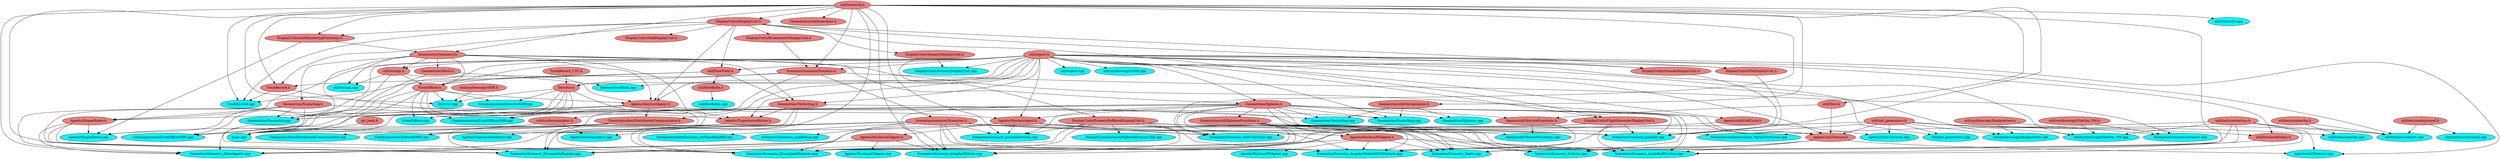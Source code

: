 digraph G {
"util/strings.h" [label="util/strings.h", fillcolor=lightcoral, style=filled, shape=oval];
"Agents/AbstractAgent.h" [label="Agents/AbstractAgent.h", fillcolor=lightcoral, style=filled, shape=oval];
"DisplayUnits/DisplayUnit.h" [label="DisplayUnits/DisplayUnit.h", fillcolor=lightcoral, style=filled, shape=oval];
"Geometries/Geometry.h" [label="Geometries/Geometry.h", fillcolor=lightcoral, style=filled, shape=oval];
"FrontOfficer.h" [label="FrontOfficer.h", fillcolor=lightcoral, style=filled, shape=oval];
"util/report.h" [label="util/report.h", fillcolor=lightcoral, style=filled, shape=oval];
"util/Vector3d.h" [label="util/Vector3d.h", fillcolor=lightcoral, style=filled, shape=oval];
"DisplayUnits/util/RenderingFunctions.h" [label="DisplayUnits/util/RenderingFunctions.h", fillcolor=lightcoral, style=filled, shape=oval];
"Scenarios/common/Scenario.h" [label="Scenarios/common/Scenario.h", fillcolor=lightcoral, style=filled, shape=oval];
"DisplayUnits/BroadcasterDisplayUnit.h" [label="DisplayUnits/BroadcasterDisplayUnit.h", fillcolor=lightcoral, style=filled, shape=oval];
"Agents/Nucleus4SAgent.h" [label="Agents/Nucleus4SAgent.h", fillcolor=lightcoral, style=filled, shape=oval];
"Agents/Nucleus4SAgent.cpp" [label="Agents/Nucleus4SAgent.cpp", fillcolor=cyan, style=filled, shape=oval];
"Agents/NucleusAgent.h" [label="Agents/NucleusAgent.h", fillcolor=lightcoral, style=filled, shape=oval];
"Geometries/Spheres.h" [label="Geometries/Spheres.h", fillcolor=lightcoral, style=filled, shape=oval];
"util/surfacesamplers.h" [label="util/surfacesamplers.h", fillcolor=lightcoral, style=filled, shape=oval];
"Agents/NucleusAgent.cpp" [label="Agents/NucleusAgent.cpp", fillcolor=cyan, style=filled, shape=oval];
"Agents/NucleusNSAgent.h" [label="Agents/NucleusNSAgent.h", fillcolor=lightcoral, style=filled, shape=oval];
"Agents/NucleusNSAgent.cpp" [label="Agents/NucleusNSAgent.cpp", fillcolor=cyan, style=filled, shape=oval];
"Geometries/util/SpheresFunctions.h" [label="Geometries/util/SpheresFunctions.h", fillcolor=lightcoral, style=filled, shape=oval];
"Agents/ShapeHinter.cpp" [label="Agents/ShapeHinter.cpp", fillcolor=cyan, style=filled, shape=oval];
"Agents/ShapeHinter.h" [label="Agents/ShapeHinter.h", fillcolor=lightcoral, style=filled, shape=oval];
"Geometries/ScalarImg.h" [label="Geometries/ScalarImg.h", fillcolor=lightcoral, style=filled, shape=oval];
"Agents/TrajectoriesHinter.h" [label="Agents/TrajectoriesHinter.h", fillcolor=lightcoral, style=filled, shape=oval];
"Agents/TrajectoriesHinter.cpp" [label="Agents/TrajectoriesHinter.cpp", fillcolor=cyan, style=filled, shape=oval];
"Geometries/VectorImg.h" [label="Geometries/VectorImg.h", fillcolor=lightcoral, style=filled, shape=oval];
"TrackRecord.h" [label="TrackRecord.h", fillcolor=lightcoral, style=filled, shape=oval];
"util/FlowField.h" [label="util/FlowField.h", fillcolor=lightcoral, style=filled, shape=oval];
"util/rnd_generators.h" [label="util/rnd_generators.h", fillcolor=lightcoral, style=filled, shape=oval];
"Agents/util/CellCycle.cpp" [label="Agents/util/CellCycle.cpp", fillcolor=cyan, style=filled, shape=oval];
"Agents/util/CellCycle.h" [label="Agents/util/CellCycle.h", fillcolor=lightcoral, style=filled, shape=oval];
"Agents/util/Texture.cpp" [label="Agents/util/Texture.cpp", fillcolor=cyan, style=filled, shape=oval];
"Agents/util/Texture.h" [label="Agents/util/Texture.h", fillcolor=lightcoral, style=filled, shape=oval];
"util/texture/texture.h" [label="util/texture/texture.h", fillcolor=lightcoral, style=filled, shape=oval];
"util/Dots.h" [label="util/Dots.h", fillcolor=lightcoral, style=filled, shape=oval];
"Agents/util/TextureFunctions.cpp" [label="Agents/util/TextureFunctions.cpp", fillcolor=cyan, style=filled, shape=oval];
"Agents/util/TextureFunctions.h" [label="Agents/util/TextureFunctions.h", fillcolor=lightcoral, style=filled, shape=oval];
"Communication/DirectorMPI.cpp" [label="Communication/DirectorMPI.cpp", fillcolor=cyan, style=filled, shape=oval];
"Communication/DistributedCommunicator.h" [label="Communication/DistributedCommunicator.h", fillcolor=lightcoral, style=filled, shape=oval];
"Director.h" [label="Director.h", fillcolor=lightcoral, style=filled, shape=oval];
"TrackRecord_CTC.h" [label="TrackRecord_CTC.h", fillcolor=lightcoral, style=filled, shape=oval];
"Communication/DirectorSMP.cpp" [label="Communication/DirectorSMP.cpp", fillcolor=cyan, style=filled, shape=oval];
"Communication/DistributedCommunicator.cpp" [label="Communication/DistributedCommunicator.cpp", fillcolor=cyan, style=filled, shape=oval];
"Communication/FrontOfficerMPI.cpp" [label="Communication/FrontOfficerMPI.cpp", fillcolor=cyan, style=filled, shape=oval];
"Communication/FrontOfficerSMP.cpp" [label="Communication/FrontOfficerSMP.cpp", fillcolor=cyan, style=filled, shape=oval];
"Director.cpp" [label="Director.cpp", fillcolor=cyan, style=filled, shape=oval];
"util/synthoscopy/SNR.h" [label="util/synthoscopy/SNR.h", fillcolor=lightcoral, style=filled, shape=oval];
"DisplayUnits/ConsoleDisplayUnit.h" [label="DisplayUnits/ConsoleDisplayUnit.h", fillcolor=lightcoral, style=filled, shape=oval];
"DisplayUnits/FileDisplayUnit.h" [label="DisplayUnits/FileDisplayUnit.h", fillcolor=lightcoral, style=filled, shape=oval];
"DisplayUnits/FlightRecorderDisplayUnit.h" [label="DisplayUnits/FlightRecorderDisplayUnit.h", fillcolor=lightcoral, style=filled, shape=oval];
"DisplayUnits/SceneryBufferedDisplayUnit.h" [label="DisplayUnits/SceneryBufferedDisplayUnit.h", fillcolor=lightcoral, style=filled, shape=oval];
"DisplayUnits/SceneryBufferedDisplayUnit.cpp" [label="DisplayUnits/SceneryBufferedDisplayUnit.cpp", fillcolor=cyan, style=filled, shape=oval];
"DisplayUnits/SceneryDisplayUnit.h" [label="DisplayUnits/SceneryDisplayUnit.h", fillcolor=lightcoral, style=filled, shape=oval];
"DisplayUnits/SceneryDisplayUnit.cpp" [label="DisplayUnits/SceneryDisplayUnit.cpp", fillcolor=cyan, style=filled, shape=oval];
"DisplayUnits/VoidDisplayUnit.h" [label="DisplayUnits/VoidDisplayUnit.h", fillcolor=lightcoral, style=filled, shape=oval];
"FrontOfficer.cpp" [label="FrontOfficer.cpp", fillcolor=cyan, style=filled, shape=oval];
"Geometries/Geometry.cpp" [label="Geometries/Geometry.cpp", fillcolor=cyan, style=filled, shape=oval];
"Geometries/Mesh.h" [label="Geometries/Mesh.h", fillcolor=lightcoral, style=filled, shape=oval];
"Geometries/Mesh.cpp" [label="Geometries/Mesh.cpp", fillcolor=cyan, style=filled, shape=oval];
"Geometries/ScalarImg.cpp" [label="Geometries/ScalarImg.cpp", fillcolor=cyan, style=filled, shape=oval];
"Geometries/util/Serialization.h" [label="Geometries/util/Serialization.h", fillcolor=lightcoral, style=filled, shape=oval];
"Geometries/Spheres.cpp" [label="Geometries/Spheres.cpp", fillcolor=cyan, style=filled, shape=oval];
"Geometries/util/InnerAxes.h" [label="Geometries/util/InnerAxes.h", fillcolor=lightcoral, style=filled, shape=oval];
"Geometries/VectorImg.cpp" [label="Geometries/VectorImg.cpp", fillcolor=cyan, style=filled, shape=oval];
"main.cpp" [label="main.cpp", fillcolor=cyan, style=filled, shape=oval];
"git_hash.h" [label="git_hash.h", fillcolor=lightcoral, style=filled, shape=oval];
"Scenarios/common/Scenarios.h" [label="Scenarios/common/Scenarios.h", fillcolor=lightcoral, style=filled, shape=oval];
"Scenarios/common/Scenario.cpp" [label="Scenarios/common/Scenario.cpp", fillcolor=cyan, style=filled, shape=oval];
"util/synthoscopy/FiloGen_VM.h" [label="util/synthoscopy/FiloGen_VM.h", fillcolor=lightcoral, style=filled, shape=oval];
"util/synthoscopy/finalpreview.h" [label="util/synthoscopy/finalpreview.h", fillcolor=lightcoral, style=filled, shape=oval];
"Scenarios/Scenario_AFewAgents.cpp" [label="Scenarios/Scenario_AFewAgents.cpp", fillcolor=cyan, style=filled, shape=oval];
"Scenarios/Scenario_dragAndRotate.cpp" [label="Scenarios/Scenario_dragAndRotate.cpp", fillcolor=cyan, style=filled, shape=oval];
"Scenarios/Scenario_dragAndRotateWithTexture.cpp" [label="Scenarios/Scenario_dragAndRotateWithTexture.cpp", fillcolor=cyan, style=filled, shape=oval];
"Scenarios/Scenario_DrosophilaRandom.cpp" [label="Scenarios/Scenario_DrosophilaRandom.cpp", fillcolor=cyan, style=filled, shape=oval];
"Scenarios/Scenario_DrosophilaRegular.cpp" [label="Scenarios/Scenario_DrosophilaRegular.cpp", fillcolor=cyan, style=filled, shape=oval];
"Scenarios/Scenario_modelledDivision.cpp" [label="Scenarios/Scenario_modelledDivision.cpp", fillcolor=cyan, style=filled, shape=oval];
"util/DivisionModels.h" [label="util/DivisionModels.h", fillcolor=lightcoral, style=filled, shape=oval];
"Scenarios/Scenario_mpiDebug.cpp" [label="Scenarios/Scenario_mpiDebug.cpp", fillcolor=cyan, style=filled, shape=oval];
"Scenarios/Scenario_parallel.cpp" [label="Scenarios/Scenario_parallel.cpp", fillcolor=cyan, style=filled, shape=oval];
"Scenarios/Scenario_pseudoDivision.cpp" [label="Scenarios/Scenario_pseudoDivision.cpp", fillcolor=cyan, style=filled, shape=oval];
"Scenarios/Scenario_Tetris.cpp" [label="Scenarios/Scenario_Tetris.cpp", fillcolor=cyan, style=filled, shape=oval];
"Scenarios/Scenario_Texture.cpp" [label="Scenarios/Scenario_Texture.cpp", fillcolor=cyan, style=filled, shape=oval];
"Scenarios/Scenario_withCellCycle.cpp" [label="Scenarios/Scenario_withCellCycle.cpp", fillcolor=cyan, style=filled, shape=oval];
"Scenarios/utilityScenario_doPhaseIIandIII.cpp" [label="Scenarios/utilityScenario_doPhaseIIandIII.cpp", fillcolor=cyan, style=filled, shape=oval];
"Scenarios/utilityScenario_PerlinShowCase.cpp" [label="Scenarios/utilityScenario_PerlinShowCase.cpp", fillcolor=cyan, style=filled, shape=oval];
"TrackRecord.cpp" [label="TrackRecord.cpp", fillcolor=cyan, style=filled, shape=oval];
"util/flowfields.h" [label="util/flowfields.h", fillcolor=lightcoral, style=filled, shape=oval];
"util/flowfields.cpp" [label="util/flowfields.cpp", fillcolor=cyan, style=filled, shape=oval];
"util/report.cpp" [label="util/report.cpp", fillcolor=cyan, style=filled, shape=oval];
"util/rnd_generators.cpp" [label="util/rnd_generators.cpp", fillcolor=cyan, style=filled, shape=oval];
"util/strings.cpp" [label="util/strings.cpp", fillcolor=cyan, style=filled, shape=oval];
"util/synthoscopy/FiloGen_VM.cpp" [label="util/synthoscopy/FiloGen_VM.cpp", fillcolor=cyan, style=filled, shape=oval];
"util/synthoscopy/finalpreview.cpp" [label="util/synthoscopy/finalpreview.cpp", fillcolor=cyan, style=filled, shape=oval];
"util/synthoscopy/SNR.cpp" [label="util/synthoscopy/SNR.cpp", fillcolor=cyan, style=filled, shape=oval];
"util/texture/myround.h" [label="util/texture/myround.h", fillcolor=lightcoral, style=filled, shape=oval];
"util/texture/myround.cpp" [label="util/texture/myround.cpp", fillcolor=cyan, style=filled, shape=oval];
"util/texture/perlin.cpp" [label="util/texture/perlin.cpp", fillcolor=cyan, style=filled, shape=oval];
"util/texture/perlin.h" [label="util/texture/perlin.h", fillcolor=lightcoral, style=filled, shape=oval];
"util/texture/texture.cpp" [label="util/texture/texture.cpp", fillcolor=cyan, style=filled, shape=oval];
"util/Vector3d.cpp" [label="util/Vector3d.cpp", fillcolor=cyan, style=filled, shape=oval];
"util/strings.h" -> "FrontOfficer.h";
"util/strings.h" -> "util/strings.cpp";
"util/strings.h" -> "Agents/AbstractAgent.h";
"util/strings.h" -> "Communication/FrontOfficerMPI.cpp";
"Agents/AbstractAgent.h" -> "Communication/FrontOfficerMPI.cpp";
"Agents/AbstractAgent.h" -> "Agents/TrajectoriesHinter.h";
"Agents/AbstractAgent.h" -> "Communication/FrontOfficerSMP.cpp";
"Agents/AbstractAgent.h" -> "FrontOfficer.cpp";
"Agents/AbstractAgent.h" -> "Agents/ShapeHinter.h";
"Agents/AbstractAgent.h" -> "Agents/NucleusAgent.h";
"Agents/AbstractAgent.h" -> "Scenarios/Scenario_parallel.cpp";
"Agents/AbstractAgent.h" -> "Communication/DistributedCommunicator.h";
"DisplayUnits/DisplayUnit.h" -> "DisplayUnits/FlightRecorderDisplayUnit.h";
"DisplayUnits/DisplayUnit.h" -> "DisplayUnits/BroadcasterDisplayUnit.h";
"DisplayUnits/DisplayUnit.h" -> "DisplayUnits/util/RenderingFunctions.h";
"DisplayUnits/DisplayUnit.h" -> "util/FlowField.h";
"DisplayUnits/DisplayUnit.h" -> "TrackRecord.h";
"DisplayUnits/DisplayUnit.h" -> "Agents/AbstractAgent.h";
"DisplayUnits/DisplayUnit.h" -> "DisplayUnits/SceneryDisplayUnit.h";
"DisplayUnits/DisplayUnit.h" -> "DisplayUnits/ConsoleDisplayUnit.h";
"DisplayUnits/DisplayUnit.h" -> "TrackRecord.cpp";
"DisplayUnits/DisplayUnit.h" -> "DisplayUnits/FileDisplayUnit.h";
"DisplayUnits/DisplayUnit.h" -> "DisplayUnits/VoidDisplayUnit.h";
"Geometries/Geometry.h" -> "util/strings.h";
"Geometries/Geometry.h" -> "Agents/util/Texture.h";
"Geometries/Geometry.h" -> "util/surfacesamplers.h";
"Geometries/Geometry.h" -> "Agents/AbstractAgent.h";
"Geometries/Geometry.h" -> "Geometries/Mesh.h";
"Geometries/Geometry.h" -> "Geometries/VectorImg.h";
"Geometries/Geometry.h" -> "Geometries/ScalarImg.h";
"Geometries/Geometry.h" -> "FrontOfficer.h";
"Geometries/Geometry.h" -> "Geometries/Spheres.h";
"Geometries/Geometry.h" -> "util/strings.cpp";
"Geometries/Geometry.h" -> "Geometries/Geometry.cpp";
"FrontOfficer.h" -> "Communication/FrontOfficerMPI.cpp";
"FrontOfficer.h" -> "Communication/DirectorSMP.cpp";
"FrontOfficer.h" -> "Communication/FrontOfficerSMP.cpp";
"FrontOfficer.h" -> "main.cpp";
"FrontOfficer.h" -> "Agents/AbstractAgent.h";
"FrontOfficer.h" -> "FrontOfficer.cpp";
"FrontOfficer.h" -> "Director.cpp";
"FrontOfficer.h" -> "Communication/DirectorMPI.cpp";
"util/report.h" -> "util/FlowField.h";
"util/report.h" -> "Agents/util/CellCycle.h";
"util/report.h" -> "Agents/AbstractAgent.h";
"util/report.h" -> "util/synthoscopy/finalpreview.cpp";
"util/report.h" -> "DisplayUnits/ConsoleDisplayUnit.h";
"util/report.h" -> "util/DivisionModels.h";
"util/report.h" -> "DisplayUnits/FileDisplayUnit.h";
"util/report.h" -> "Director.h";
"util/report.h" -> "Agents/TrajectoriesHinter.h";
"util/report.h" -> "FrontOfficer.h";
"util/report.h" -> "util/report.cpp";
"util/report.h" -> "DisplayUnits/FlightRecorderDisplayUnit.h";
"util/report.h" -> "Geometries/VectorImg.h";
"util/report.h" -> "DisplayUnits/SceneryDisplayUnit.cpp";
"util/report.h" -> "Agents/ShapeHinter.h";
"util/report.h" -> "util/synthoscopy/FiloGen_VM.cpp";
"util/report.h" -> "Geometries/Spheres.h";
"util/report.h" -> "Geometries/Geometry.cpp";
"util/report.h" -> "util/strings.h";
"util/report.h" -> "Geometries/ScalarImg.cpp";
"util/report.h" -> "util/synthoscopy/SNR.cpp";
"util/report.h" -> "Agents/util/Texture.h";
"util/report.h" -> "Agents/ShapeHinter.cpp";
"util/report.h" -> "Agents/util/Texture.cpp";
"util/report.h" -> "util/rnd_generators.cpp";
"util/report.h" -> "Agents/NucleusAgent.h";
"util/report.h" -> "Scenarios/common/Scenario.h";
"util/report.h" -> "util/texture/texture.cpp";
"util/report.h" -> "Communication/DistributedCommunicator.h";
"util/report.h" -> "Geometries/Mesh.cpp";
"util/Vector3d.h" -> "TrackRecord.h";
"util/Vector3d.h" -> "Scenarios/Scenario_DrosophilaRandom.cpp";
"util/Vector3d.h" -> "Director.cpp";
"util/Vector3d.h" -> "Scenarios/Scenario_withCellCycle.cpp";
"util/Vector3d.h" -> "Scenarios/Scenario_Texture.cpp";
"util/Vector3d.h" -> "Geometries/util/InnerAxes.h";
"util/Vector3d.h" -> "DisplayUnits/DisplayUnit.h";
"util/Vector3d.h" -> "DisplayUnits/util/RenderingFunctions.h";
"util/Vector3d.h" -> "util/Vector3d.cpp";
"util/Vector3d.h" -> "TrackRecord.cpp";
"util/Vector3d.h" -> "Scenarios/Scenario_AFewAgents.cpp";
"util/Vector3d.h" -> "Scenarios/Scenario_DrosophilaRegular.cpp";
"util/Vector3d.h" -> "Scenarios/Scenario_parallel.cpp";
"util/Vector3d.h" -> "Scenarios/Scenario_pseudoDivision.cpp";
"util/Vector3d.h" -> "util/Dots.h";
"util/Vector3d.h" -> "Geometries/Geometry.h";
"util/Vector3d.h" -> "Geometries/util/Serialization.h";
"util/Vector3d.h" -> "Scenarios/common/Scenario.h";
"util/Vector3d.h" -> "Scenarios/Scenario_dragAndRotate.cpp";
"DisplayUnits/util/RenderingFunctions.h" -> "Geometries/Geometry.h";
"DisplayUnits/util/RenderingFunctions.h" -> "Agents/ShapeHinter.cpp";
"Scenarios/common/Scenario.h" -> "main.cpp";
"Scenarios/common/Scenario.h" -> "Scenarios/common/Scenarios.h";
"Scenarios/common/Scenario.h" -> "FrontOfficer.h";
"Scenarios/common/Scenario.h" -> "Scenarios/common/Scenario.cpp";
"Scenarios/common/Scenario.h" -> "Director.h";
"DisplayUnits/BroadcasterDisplayUnit.h" -> "Scenarios/common/Scenario.h";
"Agents/Nucleus4SAgent.h" -> "Scenarios/Scenario_AFewAgents.cpp";
"Agents/Nucleus4SAgent.h" -> "Scenarios/Scenario_dragAndRotate.cpp";
"Agents/Nucleus4SAgent.h" -> "Scenarios/Scenario_DrosophilaRegular.cpp";
"Agents/Nucleus4SAgent.h" -> "Agents/Nucleus4SAgent.cpp";
"Agents/NucleusAgent.h" -> "Agents/NucleusAgent.cpp";
"Agents/NucleusAgent.h" -> "Scenarios/Scenario_pseudoDivision.cpp";
"Agents/NucleusAgent.h" -> "Agents/Nucleus4SAgent.h";
"Agents/NucleusAgent.h" -> "Agents/NucleusNSAgent.h";
"Agents/NucleusAgent.h" -> "Scenarios/Scenario_withCellCycle.cpp";
"Agents/NucleusAgent.h" -> "Scenarios/Scenario_Texture.cpp";
"Geometries/Spheres.h" -> "Scenarios/Scenario_modelledDivision.cpp";
"Geometries/Spheres.h" -> "Geometries/ScalarImg.cpp";
"Geometries/Spheres.h" -> "Geometries/Geometry.cpp";
"Geometries/Spheres.h" -> "Geometries/util/SpheresFunctions.h";
"Geometries/Spheres.h" -> "Scenarios/Scenario_pseudoDivision.cpp";
"Geometries/Spheres.h" -> "Scenarios/Scenario_Tetris.cpp";
"Geometries/Spheres.h" -> "Agents/util/Texture.h";
"Geometries/Spheres.h" -> "Scenarios/Scenario_Texture.cpp";
"Geometries/Spheres.h" -> "Scenarios/Scenario_dragAndRotateWithTexture.cpp";
"Geometries/Spheres.h" -> "Geometries/VectorImg.cpp";
"Geometries/Spheres.h" -> "Agents/util/TextureFunctions.cpp";
"Geometries/Spheres.h" -> "Scenarios/Scenario_withCellCycle.cpp";
"Geometries/Spheres.h" -> "Agents/NucleusAgent.h";
"Geometries/Spheres.h" -> "Geometries/Spheres.cpp";
"Geometries/Spheres.h" -> "Scenarios/Scenario_AFewAgents.cpp";
"Geometries/Spheres.h" -> "Scenarios/Scenario_parallel.cpp";
"Geometries/Spheres.h" -> "Scenarios/Scenario_dragAndRotate.cpp";
"Geometries/Spheres.h" -> "Agents/util/TextureFunctions.h";
"util/surfacesamplers.h" -> "Agents/NucleusAgent.cpp";
"util/surfacesamplers.h" -> "Agents/ShapeHinter.cpp";
"Agents/NucleusNSAgent.h" -> "Agents/NucleusNSAgent.cpp";
"Agents/NucleusNSAgent.h" -> "Scenarios/Scenario_modelledDivision.cpp";
"Agents/NucleusNSAgent.h" -> "Scenarios/Scenario_Tetris.cpp";
"Agents/NucleusNSAgent.h" -> "Scenarios/Scenario_dragAndRotateWithTexture.cpp";
"Agents/NucleusNSAgent.h" -> "Scenarios/Scenario_DrosophilaRandom.cpp";
"Geometries/util/SpheresFunctions.h" -> "Scenarios/Scenario_modelledDivision.cpp";
"Geometries/util/SpheresFunctions.h" -> "Scenarios/Scenario_Tetris.cpp";
"Geometries/util/SpheresFunctions.h" -> "Agents/util/Texture.h";
"Geometries/util/SpheresFunctions.h" -> "Scenarios/Scenario_DrosophilaRegular.cpp";
"Geometries/util/SpheresFunctions.h" -> "Scenarios/Scenario_dragAndRotateWithTexture.cpp";
"Geometries/util/SpheresFunctions.h" -> "Scenarios/Scenario_DrosophilaRandom.cpp";
"Geometries/util/SpheresFunctions.h" -> "Agents/NucleusNSAgent.h";
"Agents/ShapeHinter.h" -> "Scenarios/Scenario_DrosophilaRandom.cpp";
"Agents/ShapeHinter.h" -> "Scenarios/Scenario_AFewAgents.cpp";
"Agents/ShapeHinter.h" -> "Scenarios/Scenario_DrosophilaRegular.cpp";
"Agents/ShapeHinter.h" -> "Agents/ShapeHinter.cpp";
"Geometries/ScalarImg.h" -> "Geometries/ScalarImg.cpp";
"Geometries/ScalarImg.h" -> "Scenarios/Scenario_DrosophilaRegular.cpp";
"Geometries/ScalarImg.h" -> "Scenarios/Scenario_DrosophilaRandom.cpp";
"Geometries/ScalarImg.h" -> "Agents/ShapeHinter.h";
"Geometries/ScalarImg.h" -> "Scenarios/Scenario_AFewAgents.cpp";
"Geometries/ScalarImg.h" -> "Geometries/Geometry.cpp";
"Agents/TrajectoriesHinter.h" -> "Scenarios/Scenario_DrosophilaRandom.cpp";
"Agents/TrajectoriesHinter.h" -> "Scenarios/Scenario_DrosophilaRegular.cpp";
"Agents/TrajectoriesHinter.h" -> "Agents/TrajectoriesHinter.cpp";
"Geometries/VectorImg.h" -> "Agents/TrajectoriesHinter.h";
"Geometries/VectorImg.h" -> "Scenarios/Scenario_DrosophilaRegular.cpp";
"Geometries/VectorImg.h" -> "Scenarios/Scenario_DrosophilaRandom.cpp";
"Geometries/VectorImg.h" -> "Geometries/VectorImg.cpp";
"Geometries/VectorImg.h" -> "Geometries/Geometry.cpp";
"TrackRecord.h" -> "Agents/TrajectoriesHinter.h";
"TrackRecord.h" -> "TrackRecord.cpp";
"util/FlowField.h" -> "Geometries/VectorImg.h";
"util/FlowField.h" -> "util/flowfields.h";
"util/FlowField.h" -> "TrackRecord.cpp";
"util/FlowField.h" -> "TrackRecord.h";
"util/rnd_generators.h" -> "util/texture/perlin.cpp";
"util/rnd_generators.h" -> "Agents/util/Texture.h";
"util/rnd_generators.h" -> "Scenarios/Scenario_DrosophilaRandom.cpp";
"util/rnd_generators.h" -> "Agents/util/CellCycle.cpp";
"util/rnd_generators.h" -> "util/synthoscopy/finalpreview.cpp";
"util/rnd_generators.h" -> "util/rnd_generators.cpp";
"util/rnd_generators.h" -> "util/synthoscopy/FiloGen_VM.cpp";
"util/rnd_generators.h" -> "util/DivisionModels.h";
"util/rnd_generators.h" -> "util/texture/texture.cpp";
"util/rnd_generators.h" -> "Scenarios/Scenario_parallel.cpp";
"Agents/util/CellCycle.h" -> "Scenarios/Scenario_withCellCycle.cpp";
"Agents/util/CellCycle.h" -> "Agents/util/CellCycle.cpp";
"Agents/util/Texture.h" -> "Scenarios/Scenario_modelledDivision.cpp";
"Agents/util/Texture.h" -> "Scenarios/Scenario_Tetris.cpp";
"Agents/util/Texture.h" -> "Scenarios/Scenario_dragAndRotateWithTexture.cpp";
"Agents/util/Texture.h" -> "Agents/util/Texture.cpp";
"Agents/util/Texture.h" -> "Scenarios/Scenario_Texture.cpp";
"util/texture/texture.h" -> "Scenarios/Scenario_modelledDivision.cpp";
"util/texture/texture.h" -> "Scenarios/Scenario_Tetris.cpp";
"util/texture/texture.h" -> "Agents/util/Texture.cpp";
"util/texture/texture.h" -> "util/synthoscopy/FiloGen_VM.cpp";
"util/texture/texture.h" -> "Scenarios/utilityScenario_PerlinShowCase.cpp";
"util/texture/texture.h" -> "util/texture/texture.cpp";
"util/texture/texture.h" -> "Scenarios/Scenario_Texture.cpp";
"util/Dots.h" -> "Agents/util/Texture.h";
"util/Dots.h" -> "Agents/util/TextureFunctions.h";
"Agents/util/TextureFunctions.h" -> "Agents/util/TextureFunctions.cpp";
"Agents/util/TextureFunctions.h" -> "Scenarios/Scenario_dragAndRotateWithTexture.cpp";
"Communication/DistributedCommunicator.h" -> "Communication/DistributedCommunicator.cpp";
"Communication/DistributedCommunicator.h" -> "Communication/DirectorMPI.cpp";
"Communication/DistributedCommunicator.h" -> "main.cpp";
"Communication/DistributedCommunicator.h" -> "Communication/FrontOfficerMPI.cpp";
"Director.h" -> "Communication/FrontOfficerMPI.cpp";
"Director.h" -> "Communication/DirectorSMP.cpp";
"Director.h" -> "Communication/FrontOfficerSMP.cpp";
"Director.h" -> "main.cpp";
"Director.h" -> "FrontOfficer.cpp";
"Director.h" -> "Director.cpp";
"Director.h" -> "Communication/DirectorMPI.cpp";
"TrackRecord_CTC.h" -> "Director.h";
"util/synthoscopy/SNR.h" -> "Director.cpp";
"DisplayUnits/ConsoleDisplayUnit.h" -> "Scenarios/Scenario_parallel.cpp";
"DisplayUnits/FileDisplayUnit.h" -> "Scenarios/Scenario_parallel.cpp";
"DisplayUnits/FlightRecorderDisplayUnit.h" -> "Scenarios/Scenario_modelledDivision.cpp";
"DisplayUnits/FlightRecorderDisplayUnit.h" -> "Scenarios/Scenario_dragAndRotateWithTexture.cpp";
"DisplayUnits/FlightRecorderDisplayUnit.h" -> "Scenarios/Scenario_DrosophilaRandom.cpp";
"DisplayUnits/FlightRecorderDisplayUnit.h" -> "Scenarios/Scenario_parallel.cpp";
"DisplayUnits/FlightRecorderDisplayUnit.h" -> "Scenarios/Scenario_dragAndRotate.cpp";
"DisplayUnits/SceneryBufferedDisplayUnit.h" -> "Scenarios/Scenario_modelledDivision.cpp";
"DisplayUnits/SceneryBufferedDisplayUnit.h" -> "Scenarios/Scenario_pseudoDivision.cpp";
"DisplayUnits/SceneryBufferedDisplayUnit.h" -> "Scenarios/Scenario_Tetris.cpp";
"DisplayUnits/SceneryBufferedDisplayUnit.h" -> "Scenarios/Scenario_Texture.cpp";
"DisplayUnits/SceneryBufferedDisplayUnit.h" -> "Scenarios/Scenario_DrosophilaRegular.cpp";
"DisplayUnits/SceneryBufferedDisplayUnit.h" -> "Scenarios/Scenario_parallel.cpp";
"DisplayUnits/SceneryBufferedDisplayUnit.h" -> "Scenarios/Scenario_dragAndRotateWithTexture.cpp";
"DisplayUnits/SceneryBufferedDisplayUnit.h" -> "Scenarios/Scenario_DrosophilaRandom.cpp";
"DisplayUnits/SceneryBufferedDisplayUnit.h" -> "Scenarios/Scenario_withCellCycle.cpp";
"DisplayUnits/SceneryBufferedDisplayUnit.h" -> "Scenarios/Scenario_AFewAgents.cpp";
"DisplayUnits/SceneryBufferedDisplayUnit.h" -> "DisplayUnits/SceneryBufferedDisplayUnit.cpp";
"DisplayUnits/SceneryBufferedDisplayUnit.h" -> "Scenarios/Scenario_dragAndRotate.cpp";
"DisplayUnits/SceneryDisplayUnit.h" -> "DisplayUnits/SceneryDisplayUnit.cpp";
"DisplayUnits/SceneryDisplayUnit.h" -> "DisplayUnits/SceneryBufferedDisplayUnit.h";
"Geometries/Mesh.h" -> "Geometries/Mesh.cpp";
"Geometries/Mesh.h" -> "Geometries/Geometry.cpp";
"Geometries/util/Serialization.h" -> "Geometries/Spheres.cpp";
"Geometries/util/Serialization.h" -> "Geometries/ScalarImg.cpp";
"Geometries/util/Serialization.h" -> "Geometries/VectorImg.cpp";
"git_hash.h" -> "main.cpp";
"Scenarios/common/Scenarios.h" -> "Scenarios/Scenario_modelledDivision.cpp";
"Scenarios/common/Scenarios.h" -> "Scenarios/Scenario_pseudoDivision.cpp";
"Scenarios/common/Scenarios.h" -> "Scenarios/Scenario_Tetris.cpp";
"Scenarios/common/Scenarios.h" -> "Scenarios/Scenario_Texture.cpp";
"Scenarios/common/Scenarios.h" -> "Scenarios/Scenario_DrosophilaRegular.cpp";
"Scenarios/common/Scenarios.h" -> "main.cpp";
"Scenarios/common/Scenarios.h" -> "Scenarios/Scenario_dragAndRotateWithTexture.cpp";
"Scenarios/common/Scenarios.h" -> "Scenarios/Scenario_DrosophilaRandom.cpp";
"Scenarios/common/Scenarios.h" -> "Scenarios/Scenario_mpiDebug.cpp";
"Scenarios/common/Scenarios.h" -> "Scenarios/utilityScenario_PerlinShowCase.cpp";
"Scenarios/common/Scenarios.h" -> "Scenarios/Scenario_withCellCycle.cpp";
"Scenarios/common/Scenarios.h" -> "Scenarios/Scenario_AFewAgents.cpp";
"Scenarios/common/Scenarios.h" -> "Scenarios/Scenario_parallel.cpp";
"Scenarios/common/Scenarios.h" -> "Scenarios/Scenario_dragAndRotate.cpp";
"Scenarios/common/Scenarios.h" -> "Scenarios/utilityScenario_doPhaseIIandIII.cpp";
"util/synthoscopy/FiloGen_VM.h" -> "Scenarios/common/Scenario.cpp";
"util/synthoscopy/FiloGen_VM.h" -> "util/synthoscopy/FiloGen_VM.cpp";
"util/synthoscopy/finalpreview.h" -> "Scenarios/common/Scenario.cpp";
"util/synthoscopy/finalpreview.h" -> "util/synthoscopy/finalpreview.cpp";
"util/DivisionModels.h" -> "Scenarios/Scenario_modelledDivision.cpp";
"util/flowfields.h" -> "util/flowfields.cpp";
"util/texture/myround.h" -> "util/texture/texture.cpp";
"util/texture/myround.h" -> "util/texture/myround.cpp";
"util/texture/perlin.h" -> "util/texture/perlin.cpp";
"util/texture/perlin.h" -> "util/texture/texture.cpp";
}
